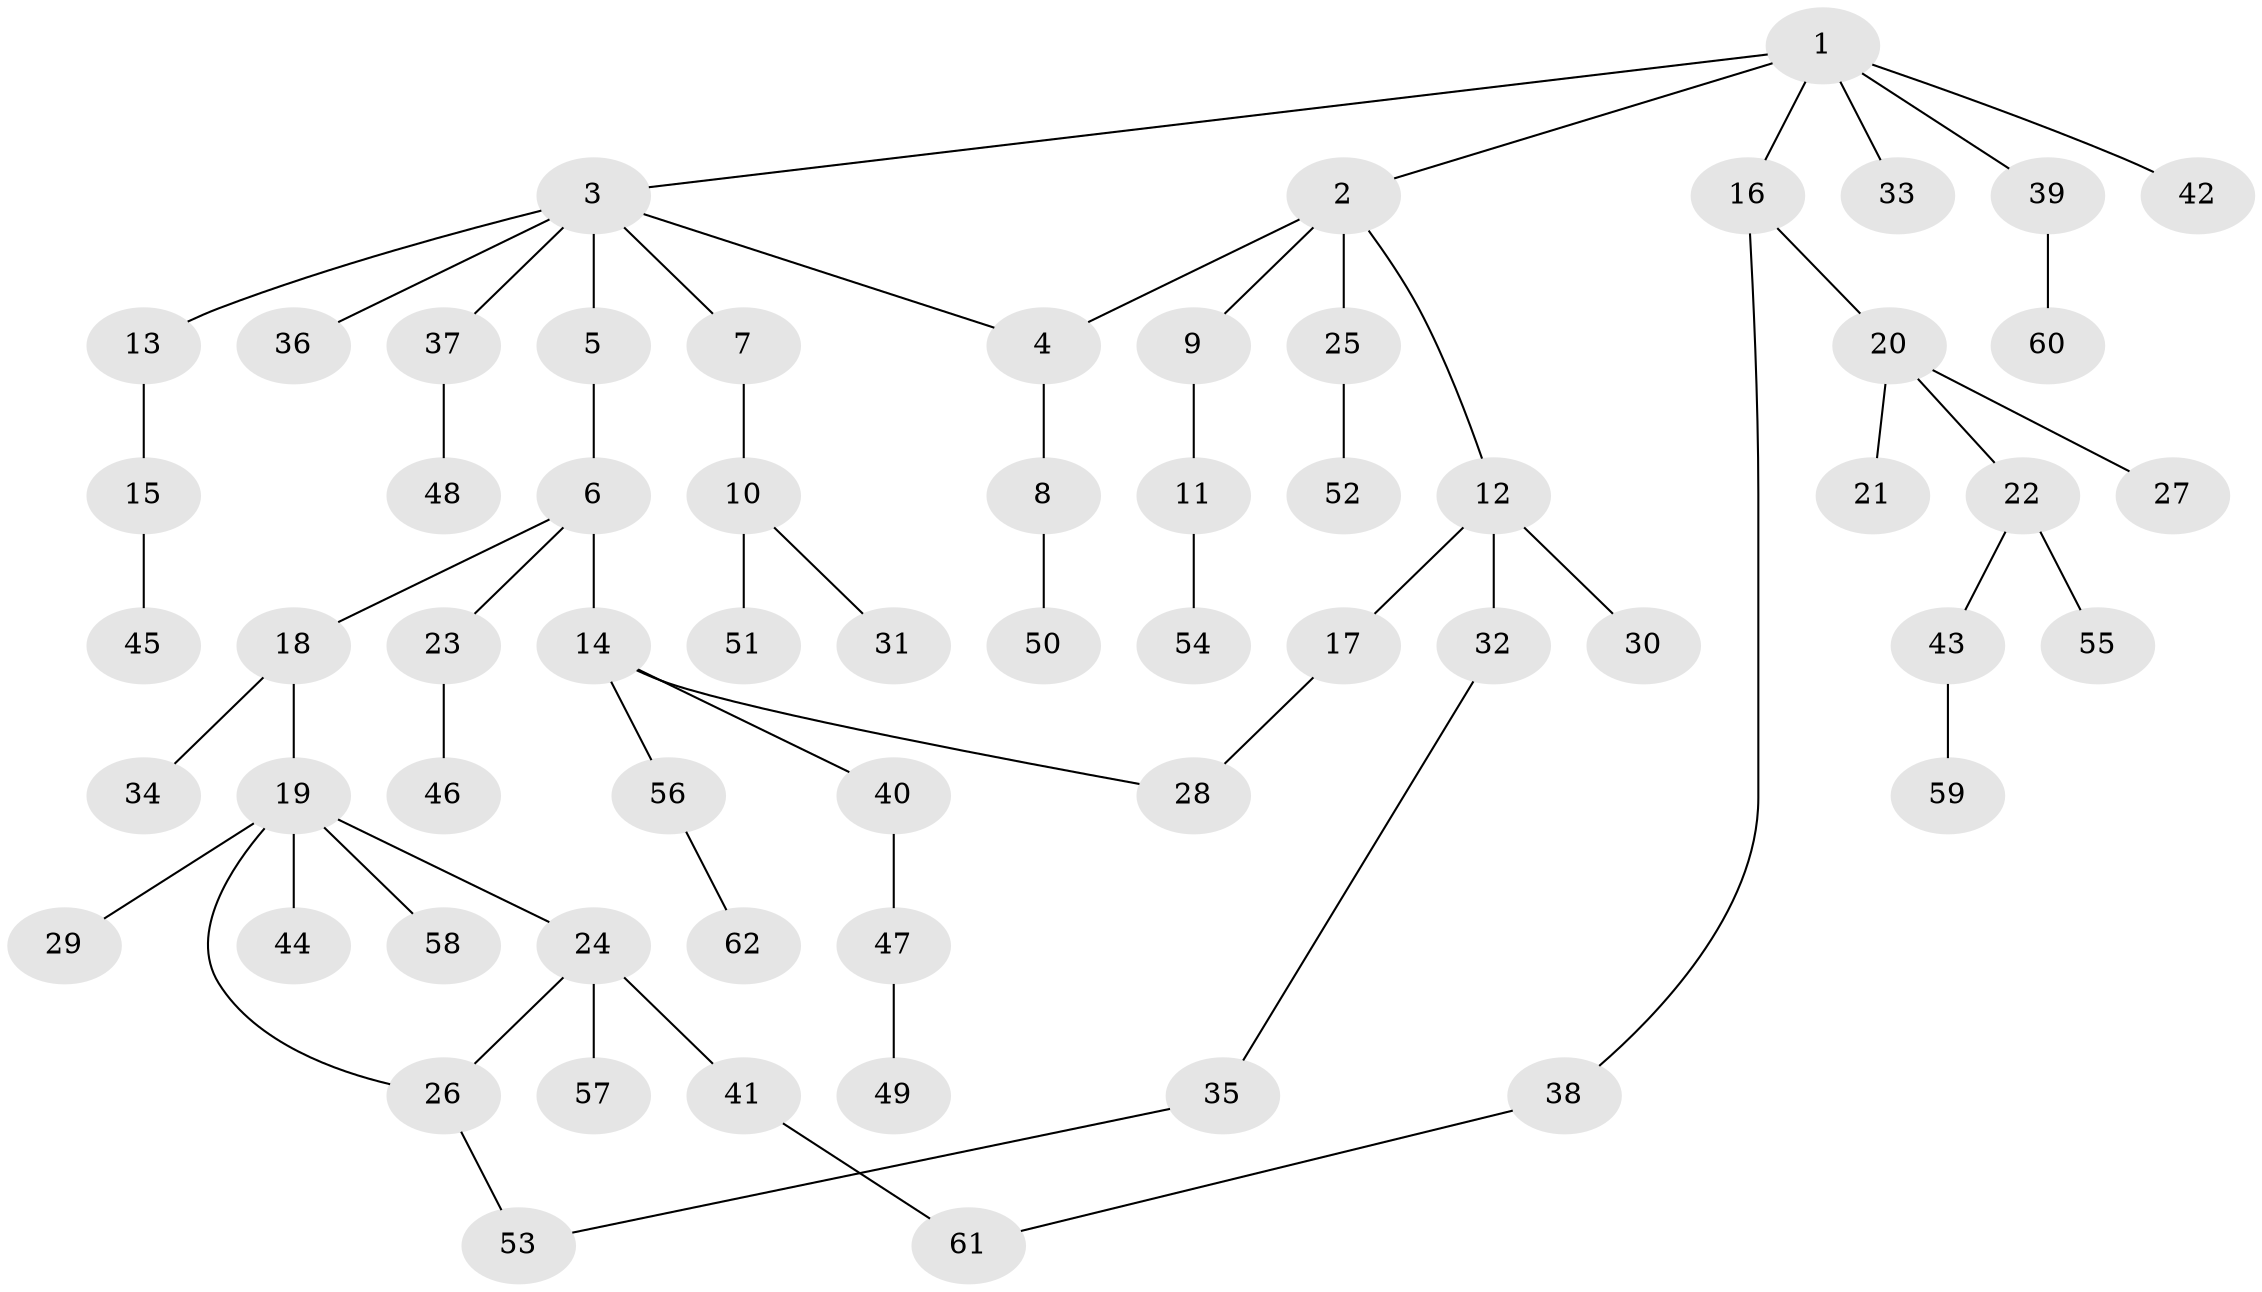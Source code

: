 // Generated by graph-tools (version 1.1) at 2025/42/03/09/25 04:42:24]
// undirected, 62 vertices, 66 edges
graph export_dot {
graph [start="1"]
  node [color=gray90,style=filled];
  1;
  2;
  3;
  4;
  5;
  6;
  7;
  8;
  9;
  10;
  11;
  12;
  13;
  14;
  15;
  16;
  17;
  18;
  19;
  20;
  21;
  22;
  23;
  24;
  25;
  26;
  27;
  28;
  29;
  30;
  31;
  32;
  33;
  34;
  35;
  36;
  37;
  38;
  39;
  40;
  41;
  42;
  43;
  44;
  45;
  46;
  47;
  48;
  49;
  50;
  51;
  52;
  53;
  54;
  55;
  56;
  57;
  58;
  59;
  60;
  61;
  62;
  1 -- 2;
  1 -- 3;
  1 -- 16;
  1 -- 33;
  1 -- 39;
  1 -- 42;
  2 -- 4;
  2 -- 9;
  2 -- 12;
  2 -- 25;
  3 -- 5;
  3 -- 7;
  3 -- 13;
  3 -- 36;
  3 -- 37;
  3 -- 4;
  4 -- 8;
  5 -- 6;
  6 -- 14;
  6 -- 18;
  6 -- 23;
  7 -- 10;
  8 -- 50;
  9 -- 11;
  10 -- 31;
  10 -- 51;
  11 -- 54;
  12 -- 17;
  12 -- 30;
  12 -- 32;
  13 -- 15;
  14 -- 40;
  14 -- 56;
  14 -- 28;
  15 -- 45;
  16 -- 20;
  16 -- 38;
  17 -- 28;
  18 -- 19;
  18 -- 34;
  19 -- 24;
  19 -- 29;
  19 -- 44;
  19 -- 58;
  19 -- 26;
  20 -- 21;
  20 -- 22;
  20 -- 27;
  22 -- 43;
  22 -- 55;
  23 -- 46;
  24 -- 26;
  24 -- 41;
  24 -- 57;
  25 -- 52;
  26 -- 53;
  32 -- 35;
  35 -- 53;
  37 -- 48;
  38 -- 61;
  39 -- 60;
  40 -- 47;
  41 -- 61;
  43 -- 59;
  47 -- 49;
  56 -- 62;
}
